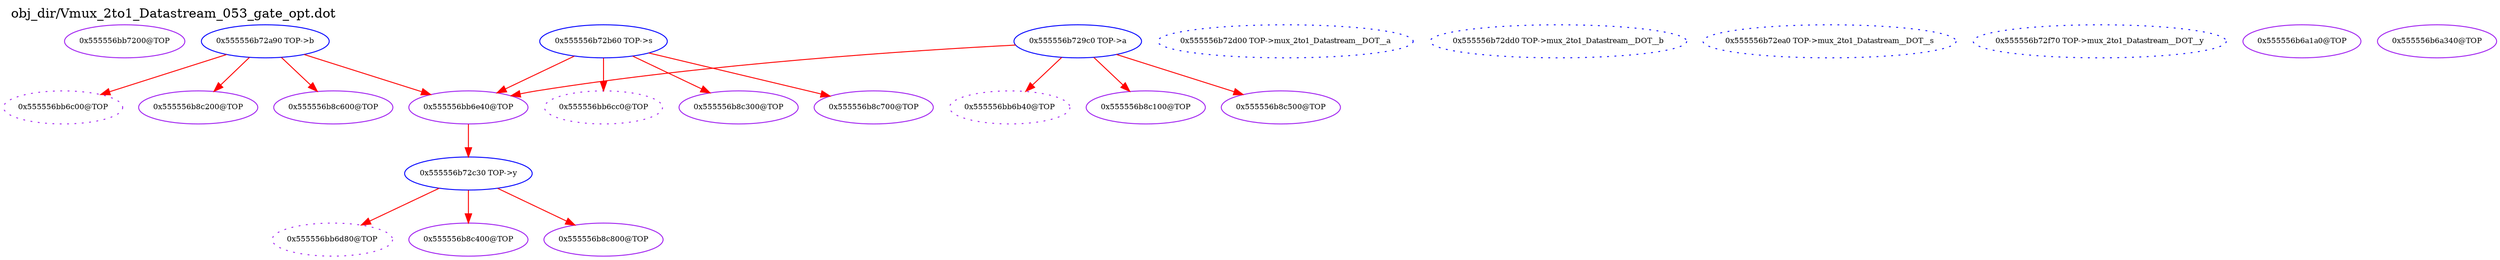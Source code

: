 digraph v3graph {
	graph	[label="obj_dir/Vmux_2to1_Datastream_053_gate_opt.dot",
		 labelloc=t, labeljust=l,
		 //size="7.5,10",
		 rankdir=TB];
	n0	[fontsize=8 label="0x555556bb7200@TOP", color=purple];
	n1	[fontsize=8 label="0x555556bb6b40@TOP", color=purple, style=dotted];
	n2	[fontsize=8 label="0x555556b729c0 TOP->a", color=blue];
	n3	[fontsize=8 label="0x555556b72d00 TOP->mux_2to1_Datastream__DOT__a", color=blue, style=dotted];
	n4	[fontsize=8 label="0x555556bb6c00@TOP", color=purple, style=dotted];
	n5	[fontsize=8 label="0x555556b72a90 TOP->b", color=blue];
	n6	[fontsize=8 label="0x555556b72dd0 TOP->mux_2to1_Datastream__DOT__b", color=blue, style=dotted];
	n7	[fontsize=8 label="0x555556bb6cc0@TOP", color=purple, style=dotted];
	n8	[fontsize=8 label="0x555556b72b60 TOP->s", color=blue];
	n9	[fontsize=8 label="0x555556b72ea0 TOP->mux_2to1_Datastream__DOT__s", color=blue, style=dotted];
	n10	[fontsize=8 label="0x555556bb6d80@TOP", color=purple, style=dotted];
	n11	[fontsize=8 label="0x555556b72c30 TOP->y", color=blue];
	n12	[fontsize=8 label="0x555556b72f70 TOP->mux_2to1_Datastream__DOT__y", color=blue, style=dotted];
	n13	[fontsize=8 label="0x555556bb6e40@TOP", color=purple];
	n14	[fontsize=8 label="0x555556b6a1a0@TOP", color=purple];
	n15	[fontsize=8 label="0x555556b6a340@TOP", color=purple];
	n16	[fontsize=8 label="0x555556b8c100@TOP", color=purple];
	n17	[fontsize=8 label="0x555556b8c200@TOP", color=purple];
	n18	[fontsize=8 label="0x555556b8c300@TOP", color=purple];
	n19	[fontsize=8 label="0x555556b8c400@TOP", color=purple];
	n20	[fontsize=8 label="0x555556b8c500@TOP", color=purple];
	n21	[fontsize=8 label="0x555556b8c600@TOP", color=purple];
	n22	[fontsize=8 label="0x555556b8c700@TOP", color=purple];
	n23	[fontsize=8 label="0x555556b8c800@TOP", color=purple];
	n2 -> n1 [fontsize=8 label="" weight=1 color=red];
	n2 -> n13 [fontsize=8 label="" weight=1 color=red];
	n2 -> n16 [fontsize=8 label="" weight=1 color=red];
	n2 -> n20 [fontsize=8 label="" weight=1 color=red];
	n5 -> n4 [fontsize=8 label="" weight=1 color=red];
	n5 -> n13 [fontsize=8 label="" weight=1 color=red];
	n5 -> n17 [fontsize=8 label="" weight=1 color=red];
	n5 -> n21 [fontsize=8 label="" weight=1 color=red];
	n8 -> n7 [fontsize=8 label="" weight=1 color=red];
	n8 -> n13 [fontsize=8 label="" weight=2 color=red];
	n8 -> n18 [fontsize=8 label="" weight=1 color=red];
	n8 -> n22 [fontsize=8 label="" weight=1 color=red];
	n11 -> n10 [fontsize=8 label="" weight=1 color=red];
	n11 -> n19 [fontsize=8 label="" weight=1 color=red];
	n11 -> n23 [fontsize=8 label="" weight=1 color=red];
	n13 -> n11 [fontsize=8 label="" weight=1 color=red];
}
